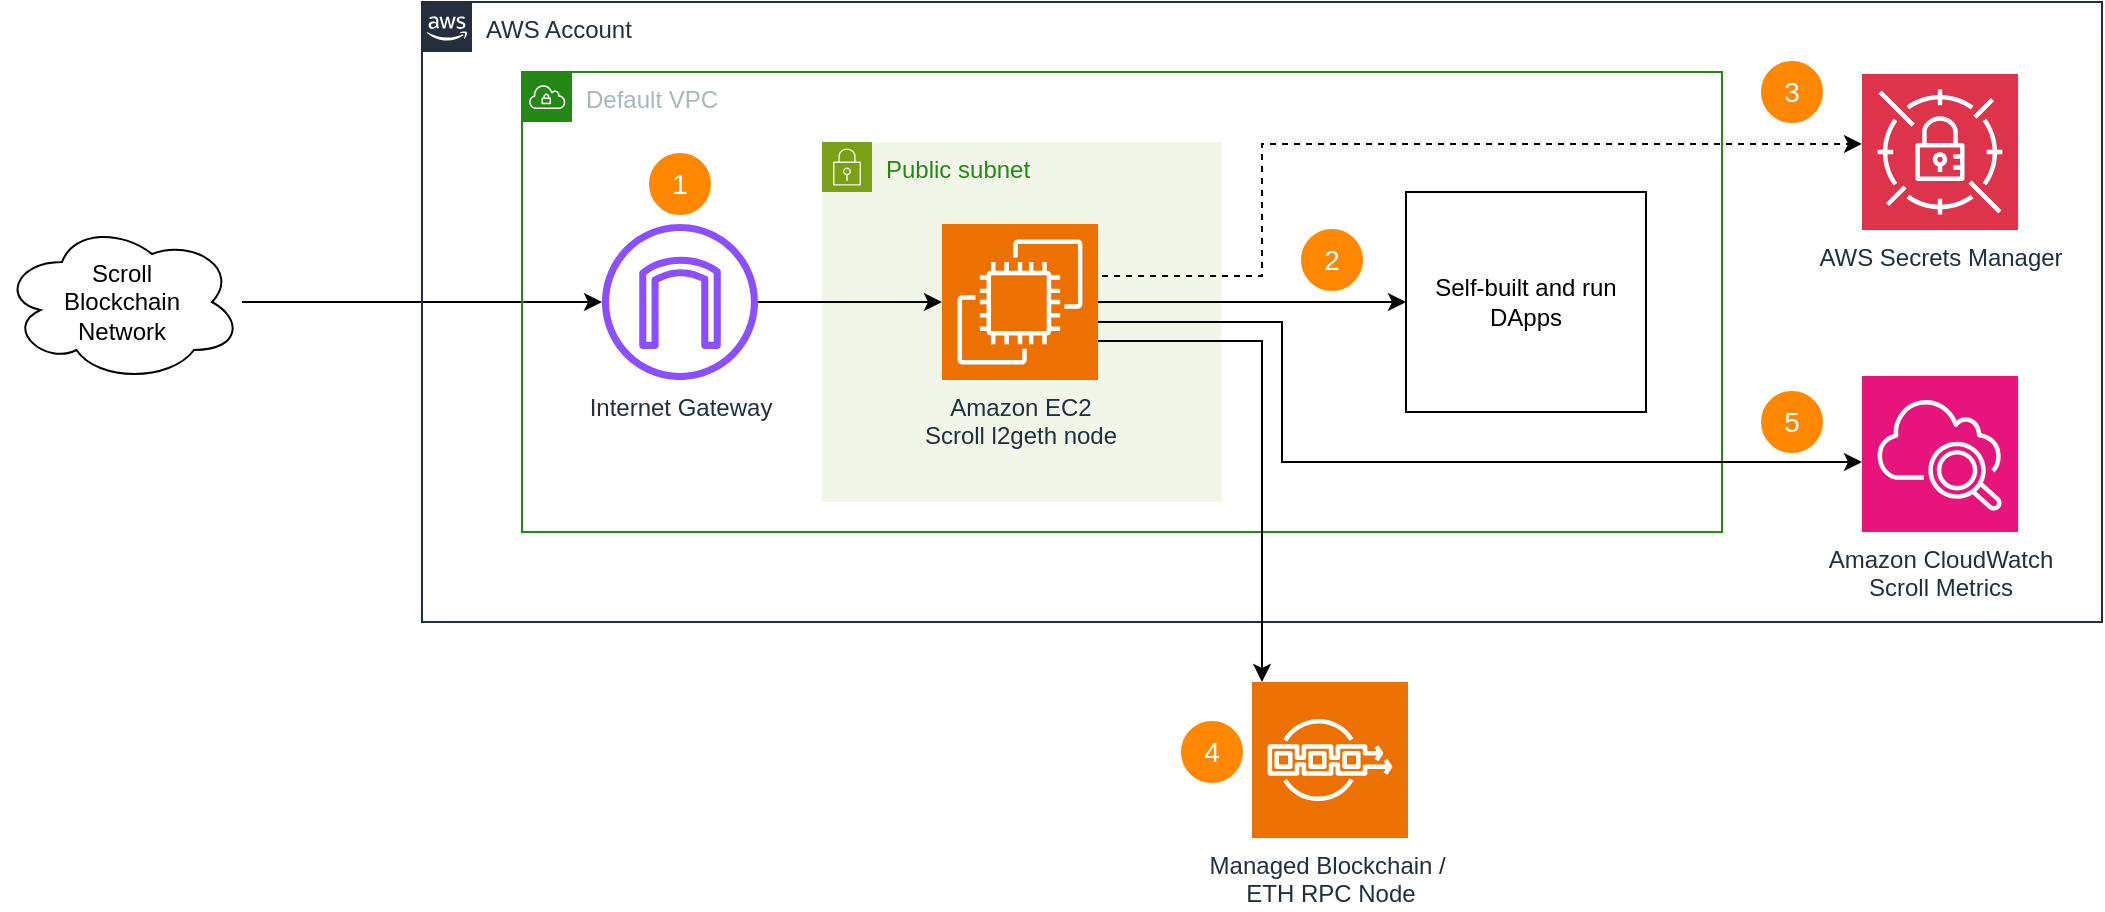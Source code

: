 <mxfile version="22.1.7" type="google">
  <diagram name="Single node" id="x4TNpdqoHl5asDUS4WaB">
    <mxGraphModel grid="1" page="1" gridSize="10" guides="1" tooltips="1" connect="1" arrows="1" fold="1" pageScale="1" pageWidth="850" pageHeight="1100" math="0" shadow="0">
      <root>
        <mxCell id="0" />
        <mxCell id="1" parent="0" />
        <mxCell id="OX_zlI_0chY2JoXTOn6b-12" style="edgeStyle=orthogonalEdgeStyle;rounded=0;orthogonalLoop=1;jettySize=auto;html=1;" edge="1" parent="1" source="OX_zlI_0chY2JoXTOn6b-1" target="OX_zlI_0chY2JoXTOn6b-6">
          <mxGeometry relative="1" as="geometry" />
        </mxCell>
        <mxCell id="OX_zlI_0chY2JoXTOn6b-1" value="Scroll&lt;br&gt;Blockchain&lt;br&gt;Network" style="ellipse;shape=cloud;whiteSpace=wrap;html=1;" vertex="1" parent="1">
          <mxGeometry x="60" y="420" width="120" height="80" as="geometry" />
        </mxCell>
        <mxCell id="OX_zlI_0chY2JoXTOn6b-2" value="AWS Account" style="points=[[0,0],[0.25,0],[0.5,0],[0.75,0],[1,0],[1,0.25],[1,0.5],[1,0.75],[1,1],[0.75,1],[0.5,1],[0.25,1],[0,1],[0,0.75],[0,0.5],[0,0.25]];outlineConnect=0;gradientColor=none;html=1;whiteSpace=wrap;fontSize=12;fontStyle=0;container=1;pointerEvents=0;collapsible=0;recursiveResize=0;shape=mxgraph.aws4.group;grIcon=mxgraph.aws4.group_aws_cloud_alt;strokeColor=#232F3E;fillColor=none;verticalAlign=top;align=left;spacingLeft=30;fontColor=#232F3E;dashed=0;" vertex="1" parent="1">
          <mxGeometry x="270" y="310" width="840" height="310" as="geometry" />
        </mxCell>
        <mxCell id="OX_zlI_0chY2JoXTOn6b-7" value="Public subnet" style="points=[[0,0],[0.25,0],[0.5,0],[0.75,0],[1,0],[1,0.25],[1,0.5],[1,0.75],[1,1],[0.75,1],[0.5,1],[0.25,1],[0,1],[0,0.75],[0,0.5],[0,0.25]];outlineConnect=0;gradientColor=none;html=1;whiteSpace=wrap;fontSize=12;fontStyle=0;container=1;pointerEvents=0;collapsible=0;recursiveResize=0;shape=mxgraph.aws4.group;grIcon=mxgraph.aws4.group_security_group;grStroke=0;strokeColor=#7AA116;fillColor=#F2F6E8;verticalAlign=top;align=left;spacingLeft=30;fontColor=#248814;dashed=0;" vertex="1" parent="OX_zlI_0chY2JoXTOn6b-2">
          <mxGeometry x="200" y="70" width="200" height="180" as="geometry" />
        </mxCell>
        <mxCell id="OX_zlI_0chY2JoXTOn6b-9" value="Amazon EC2&lt;br&gt;Scroll l2geth node" style="sketch=0;points=[[0,0,0],[0.25,0,0],[0.5,0,0],[0.75,0,0],[1,0,0],[0,1,0],[0.25,1,0],[0.5,1,0],[0.75,1,0],[1,1,0],[0,0.25,0],[0,0.5,0],[0,0.75,0],[1,0.25,0],[1,0.5,0],[1,0.75,0]];outlineConnect=0;fontColor=#232F3E;fillColor=#ED7100;strokeColor=#ffffff;dashed=0;verticalLabelPosition=bottom;verticalAlign=top;align=center;html=1;fontSize=12;fontStyle=0;aspect=fixed;shape=mxgraph.aws4.resourceIcon;resIcon=mxgraph.aws4.ec2;" vertex="1" parent="OX_zlI_0chY2JoXTOn6b-7">
          <mxGeometry x="60" y="41" width="78" height="78" as="geometry" />
        </mxCell>
        <mxCell id="OX_zlI_0chY2JoXTOn6b-13" style="edgeStyle=orthogonalEdgeStyle;rounded=0;orthogonalLoop=1;jettySize=auto;html=1;" edge="1" parent="OX_zlI_0chY2JoXTOn6b-2" source="OX_zlI_0chY2JoXTOn6b-6" target="OX_zlI_0chY2JoXTOn6b-9">
          <mxGeometry relative="1" as="geometry" />
        </mxCell>
        <mxCell id="OX_zlI_0chY2JoXTOn6b-6" value="Internet Gateway" style="sketch=0;outlineConnect=0;fontColor=#232F3E;gradientColor=none;fillColor=#8C4FFF;strokeColor=none;dashed=0;verticalLabelPosition=bottom;verticalAlign=top;align=center;html=1;fontSize=12;fontStyle=0;aspect=fixed;pointerEvents=1;shape=mxgraph.aws4.internet_gateway;" vertex="1" parent="OX_zlI_0chY2JoXTOn6b-2">
          <mxGeometry x="90" y="111" width="78" height="78" as="geometry" />
        </mxCell>
        <mxCell id="OX_zlI_0chY2JoXTOn6b-11" value="Self-built and run DApps" style="rounded=0;whiteSpace=wrap;html=1;" vertex="1" parent="OX_zlI_0chY2JoXTOn6b-2">
          <mxGeometry x="492" y="95" width="120" height="110" as="geometry" />
        </mxCell>
        <mxCell id="OX_zlI_0chY2JoXTOn6b-14" style="edgeStyle=orthogonalEdgeStyle;rounded=0;orthogonalLoop=1;jettySize=auto;html=1;entryX=0;entryY=0.5;entryDx=0;entryDy=0;" edge="1" parent="OX_zlI_0chY2JoXTOn6b-2" source="OX_zlI_0chY2JoXTOn6b-9" target="OX_zlI_0chY2JoXTOn6b-11">
          <mxGeometry relative="1" as="geometry" />
        </mxCell>
        <mxCell id="OX_zlI_0chY2JoXTOn6b-21" value="&lt;font style=&quot;font-size: 14px;&quot; color=&quot;#ffffff&quot;&gt;1&lt;/font&gt;" style="ellipse;whiteSpace=wrap;html=1;strokeColor=#FF8800;fillColor=#FF8800;" vertex="1" parent="OX_zlI_0chY2JoXTOn6b-2">
          <mxGeometry x="114" y="76" width="30" height="30" as="geometry" />
        </mxCell>
        <mxCell id="OX_zlI_0chY2JoXTOn6b-22" value="&lt;font style=&quot;font-size: 14px;&quot; color=&quot;#ffffff&quot;&gt;2&lt;/font&gt;" style="ellipse;whiteSpace=wrap;html=1;strokeColor=#FF8800;fillColor=#FF8800;" vertex="1" parent="OX_zlI_0chY2JoXTOn6b-2">
          <mxGeometry x="440" y="114" width="30" height="30" as="geometry" />
        </mxCell>
        <mxCell id="IH9-5eQ_SOQHSwX34WHm-17" value="Default VPC" style="points=[[0,0],[0.25,0],[0.5,0],[0.75,0],[1,0],[1,0.25],[1,0.5],[1,0.75],[1,1],[0.75,1],[0.5,1],[0.25,1],[0,1],[0,0.75],[0,0.5],[0,0.25]];outlineConnect=0;gradientColor=none;html=1;whiteSpace=wrap;fontSize=12;fontStyle=0;container=0;pointerEvents=0;collapsible=0;recursiveResize=0;shape=mxgraph.aws4.group;grIcon=mxgraph.aws4.group_vpc;strokeColor=#248814;fillColor=none;verticalAlign=top;align=left;spacingLeft=30;fontColor=#AAB7B8;dashed=0;" vertex="1" parent="OX_zlI_0chY2JoXTOn6b-2">
          <mxGeometry x="50" y="35" width="600" height="230" as="geometry" />
        </mxCell>
        <mxCell id="OX_zlI_0chY2JoXTOn6b-24" value="&lt;font style=&quot;font-size: 14px;&quot; color=&quot;#ffffff&quot;&gt;5&lt;/font&gt;" style="ellipse;whiteSpace=wrap;html=1;strokeColor=#FF8800;fillColor=#FF8800;" vertex="1" parent="OX_zlI_0chY2JoXTOn6b-2">
          <mxGeometry x="670" y="195" width="30" height="30" as="geometry" />
        </mxCell>
        <mxCell id="OX_zlI_0chY2JoXTOn6b-16" value="Amazon CloudWatch&lt;br&gt;Scroll Metrics" style="sketch=0;points=[[0,0,0],[0.25,0,0],[0.5,0,0],[0.75,0,0],[1,0,0],[0,1,0],[0.25,1,0],[0.5,1,0],[0.75,1,0],[1,1,0],[0,0.25,0],[0,0.5,0],[0,0.75,0],[1,0.25,0],[1,0.5,0],[1,0.75,0]];points=[[0,0,0],[0.25,0,0],[0.5,0,0],[0.75,0,0],[1,0,0],[0,1,0],[0.25,1,0],[0.5,1,0],[0.75,1,0],[1,1,0],[0,0.25,0],[0,0.5,0],[0,0.75,0],[1,0.25,0],[1,0.5,0],[1,0.75,0]];outlineConnect=0;fontColor=#232F3E;fillColor=#E7157B;strokeColor=#ffffff;dashed=0;verticalLabelPosition=bottom;verticalAlign=top;align=center;html=1;fontSize=12;fontStyle=0;aspect=fixed;shape=mxgraph.aws4.resourceIcon;resIcon=mxgraph.aws4.cloudwatch_2;" vertex="1" parent="OX_zlI_0chY2JoXTOn6b-2">
          <mxGeometry x="720" y="187" width="78" height="78" as="geometry" />
        </mxCell>
        <mxCell id="tnVEzlvcGCnVM9QI6DYc-2" style="edgeStyle=orthogonalEdgeStyle;rounded=0;orthogonalLoop=1;jettySize=auto;html=1;" edge="1" parent="OX_zlI_0chY2JoXTOn6b-2" source="OX_zlI_0chY2JoXTOn6b-9" target="OX_zlI_0chY2JoXTOn6b-16">
          <mxGeometry relative="1" as="geometry">
            <mxPoint x="780" y="230" as="targetPoint" />
            <Array as="points">
              <mxPoint x="430" y="160" />
              <mxPoint x="430" y="230" />
            </Array>
          </mxGeometry>
        </mxCell>
        <mxCell id="OX_zlI_0chY2JoXTOn6b-18" value="AWS Secrets Manager" style="sketch=0;points=[[0,0,0],[0.25,0,0],[0.5,0,0],[0.75,0,0],[1,0,0],[0,1,0],[0.25,1,0],[0.5,1,0],[0.75,1,0],[1,1,0],[0,0.25,0],[0,0.5,0],[0,0.75,0],[1,0.25,0],[1,0.5,0],[1,0.75,0]];outlineConnect=0;fontColor=#232F3E;fillColor=#DD344C;strokeColor=#ffffff;dashed=0;verticalLabelPosition=bottom;verticalAlign=top;align=center;html=1;fontSize=12;fontStyle=0;aspect=fixed;shape=mxgraph.aws4.resourceIcon;resIcon=mxgraph.aws4.secrets_manager;" vertex="1" parent="OX_zlI_0chY2JoXTOn6b-2">
          <mxGeometry x="720" y="36" width="78" height="78" as="geometry" />
        </mxCell>
        <mxCell id="OX_zlI_0chY2JoXTOn6b-23" value="&lt;font style=&quot;font-size: 14px;&quot; color=&quot;#ffffff&quot;&gt;3&lt;/font&gt;" style="ellipse;whiteSpace=wrap;html=1;strokeColor=#FF8800;fillColor=#FF8800;" vertex="1" parent="OX_zlI_0chY2JoXTOn6b-2">
          <mxGeometry x="670" y="30" width="30" height="30" as="geometry" />
        </mxCell>
        <mxCell id="OX_zlI_0chY2JoXTOn6b-10" value="Managed Blockchain /&amp;nbsp;&lt;br&gt;ETH RPC Node" style="sketch=0;points=[[0,0,0],[0.25,0,0],[0.5,0,0],[0.75,0,0],[1,0,0],[0,1,0],[0.25,1,0],[0.5,1,0],[0.75,1,0],[1,1,0],[0,0.25,0],[0,0.5,0],[0,0.75,0],[1,0.25,0],[1,0.5,0],[1,0.75,0]];outlineConnect=0;fontColor=#232F3E;fillColor=#ED7100;strokeColor=#ffffff;dashed=0;verticalLabelPosition=bottom;verticalAlign=top;align=center;html=1;fontSize=12;fontStyle=0;aspect=fixed;shape=mxgraph.aws4.resourceIcon;resIcon=mxgraph.aws4.managed_blockchain;" vertex="1" parent="1">
          <mxGeometry x="685" y="650" width="78" height="78" as="geometry" />
        </mxCell>
        <mxCell id="OX_zlI_0chY2JoXTOn6b-19" style="edgeStyle=orthogonalEdgeStyle;rounded=0;orthogonalLoop=1;jettySize=auto;html=1;dashed=1;exitX=1.026;exitY=0.372;exitDx=0;exitDy=0;exitPerimeter=0;" edge="1" parent="1">
          <mxGeometry relative="1" as="geometry">
            <mxPoint x="610.028" y="447.016" as="sourcePoint" />
            <mxPoint x="990" y="380.957" as="targetPoint" />
            <Array as="points">
              <mxPoint x="690" y="447" />
              <mxPoint x="690" y="381" />
            </Array>
          </mxGeometry>
        </mxCell>
        <mxCell id="tnVEzlvcGCnVM9QI6DYc-1" style="edgeStyle=orthogonalEdgeStyle;rounded=0;orthogonalLoop=1;jettySize=auto;html=1;exitX=1;exitY=0.75;exitDx=0;exitDy=0;exitPerimeter=0;" edge="1" parent="1" source="OX_zlI_0chY2JoXTOn6b-9" target="OX_zlI_0chY2JoXTOn6b-10">
          <mxGeometry relative="1" as="geometry">
            <Array as="points">
              <mxPoint x="690" y="480" />
            </Array>
          </mxGeometry>
        </mxCell>
        <mxCell id="OX_zlI_0chY2JoXTOn6b-25" value="&lt;font color=&quot;#ffffff&quot;&gt;&lt;span style=&quot;font-size: 14px;&quot;&gt;4&lt;/span&gt;&lt;/font&gt;" style="ellipse;whiteSpace=wrap;html=1;strokeColor=#FF8800;fillColor=#FF8800;" vertex="1" parent="1">
          <mxGeometry x="650" y="670" width="30" height="30" as="geometry" />
        </mxCell>
      </root>
    </mxGraphModel>
  </diagram>
</mxfile>
